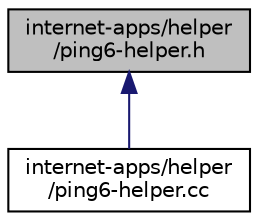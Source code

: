 digraph "internet-apps/helper/ping6-helper.h"
{
  edge [fontname="Helvetica",fontsize="10",labelfontname="Helvetica",labelfontsize="10"];
  node [fontname="Helvetica",fontsize="10",shape=record];
  Node1 [label="internet-apps/helper\l/ping6-helper.h",height=0.2,width=0.4,color="black", fillcolor="grey75", style="filled", fontcolor="black"];
  Node1 -> Node2 [dir="back",color="midnightblue",fontsize="10",style="solid"];
  Node2 [label="internet-apps/helper\l/ping6-helper.cc",height=0.2,width=0.4,color="black", fillcolor="white", style="filled",URL="$de/d50/ping6-helper_8cc.html"];
}
